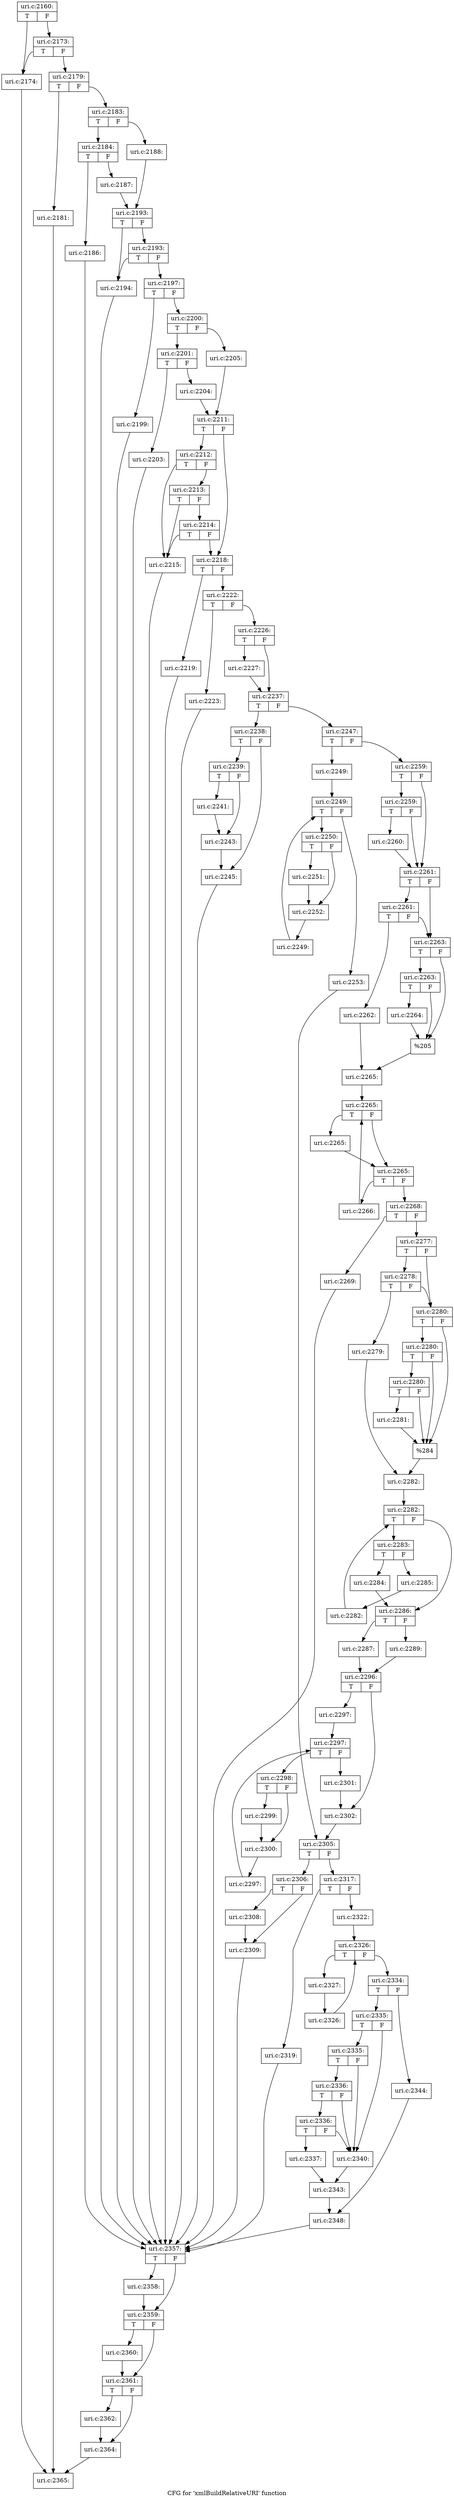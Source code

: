 digraph "CFG for 'xmlBuildRelativeURI' function" {
	label="CFG for 'xmlBuildRelativeURI' function";

	Node0x48a0300 [shape=record,label="{uri.c:2160:|{<s0>T|<s1>F}}"];
	Node0x48a0300:s0 -> Node0x48d8870;
	Node0x48a0300:s1 -> Node0x48d8910;
	Node0x48d8910 [shape=record,label="{uri.c:2173:|{<s0>T|<s1>F}}"];
	Node0x48d8910:s0 -> Node0x48d8870;
	Node0x48d8910:s1 -> Node0x48d88c0;
	Node0x48d8870 [shape=record,label="{uri.c:2174:}"];
	Node0x48d8870 -> Node0x48a0630;
	Node0x48d88c0 [shape=record,label="{uri.c:2179:|{<s0>T|<s1>F}}"];
	Node0x48d88c0:s0 -> Node0x48d9240;
	Node0x48d88c0:s1 -> Node0x48d9290;
	Node0x48d9240 [shape=record,label="{uri.c:2181:}"];
	Node0x48d9240 -> Node0x48a0630;
	Node0x48d9290 [shape=record,label="{uri.c:2183:|{<s0>T|<s1>F}}"];
	Node0x48d9290:s0 -> Node0x48d96f0;
	Node0x48d9290:s1 -> Node0x48d9790;
	Node0x48d96f0 [shape=record,label="{uri.c:2184:|{<s0>T|<s1>F}}"];
	Node0x48d96f0:s0 -> Node0x48d9f70;
	Node0x48d96f0:s1 -> Node0x48d9fc0;
	Node0x48d9f70 [shape=record,label="{uri.c:2186:}"];
	Node0x48d9f70 -> Node0x48da180;
	Node0x48d9fc0 [shape=record,label="{uri.c:2187:}"];
	Node0x48d9fc0 -> Node0x48d9740;
	Node0x48d9790 [shape=record,label="{uri.c:2188:}"];
	Node0x48d9790 -> Node0x48d9740;
	Node0x48d9740 [shape=record,label="{uri.c:2193:|{<s0>T|<s1>F}}"];
	Node0x48d9740:s0 -> Node0x48db0c0;
	Node0x48d9740:s1 -> Node0x48db160;
	Node0x48db160 [shape=record,label="{uri.c:2193:|{<s0>T|<s1>F}}"];
	Node0x48db160:s0 -> Node0x48db0c0;
	Node0x48db160:s1 -> Node0x48db110;
	Node0x48db0c0 [shape=record,label="{uri.c:2194:}"];
	Node0x48db0c0 -> Node0x48da180;
	Node0x48db110 [shape=record,label="{uri.c:2197:|{<s0>T|<s1>F}}"];
	Node0x48db110:s0 -> Node0x48dbce0;
	Node0x48db110:s1 -> Node0x48dbd30;
	Node0x48dbce0 [shape=record,label="{uri.c:2199:}"];
	Node0x48dbce0 -> Node0x48da180;
	Node0x48dbd30 [shape=record,label="{uri.c:2200:|{<s0>T|<s1>F}}"];
	Node0x48dbd30:s0 -> Node0x48dc0e0;
	Node0x48dbd30:s1 -> Node0x48dc180;
	Node0x48dc0e0 [shape=record,label="{uri.c:2201:|{<s0>T|<s1>F}}"];
	Node0x48dc0e0:s0 -> Node0x48dc960;
	Node0x48dc0e0:s1 -> Node0x48dc9b0;
	Node0x48dc960 [shape=record,label="{uri.c:2203:}"];
	Node0x48dc960 -> Node0x48da180;
	Node0x48dc9b0 [shape=record,label="{uri.c:2204:}"];
	Node0x48dc9b0 -> Node0x48dc130;
	Node0x48dc180 [shape=record,label="{uri.c:2205:}"];
	Node0x48dc180 -> Node0x48dc130;
	Node0x48dc130 [shape=record,label="{uri.c:2211:|{<s0>T|<s1>F}}"];
	Node0x48dc130:s0 -> Node0x48dd2e0;
	Node0x48dc130:s1 -> Node0x48dd290;
	Node0x48dd2e0 [shape=record,label="{uri.c:2212:|{<s0>T|<s1>F}}"];
	Node0x48dd2e0:s0 -> Node0x48dd240;
	Node0x48dd2e0:s1 -> Node0x48dd770;
	Node0x48dd770 [shape=record,label="{uri.c:2213:|{<s0>T|<s1>F}}"];
	Node0x48dd770:s0 -> Node0x48dd240;
	Node0x48dd770:s1 -> Node0x48dd720;
	Node0x48dd720 [shape=record,label="{uri.c:2214:|{<s0>T|<s1>F}}"];
	Node0x48dd720:s0 -> Node0x48dd240;
	Node0x48dd720:s1 -> Node0x48dd290;
	Node0x48dd240 [shape=record,label="{uri.c:2215:}"];
	Node0x48dd240 -> Node0x48da180;
	Node0x48dd290 [shape=record,label="{uri.c:2218:|{<s0>T|<s1>F}}"];
	Node0x48dd290:s0 -> Node0x48de360;
	Node0x48dd290:s1 -> Node0x48df0f0;
	Node0x48de360 [shape=record,label="{uri.c:2219:}"];
	Node0x48de360 -> Node0x48da180;
	Node0x48df0f0 [shape=record,label="{uri.c:2222:|{<s0>T|<s1>F}}"];
	Node0x48df0f0:s0 -> Node0x48dfae0;
	Node0x48df0f0:s1 -> Node0x48dfb30;
	Node0x48dfae0 [shape=record,label="{uri.c:2223:}"];
	Node0x48dfae0 -> Node0x48da180;
	Node0x48dfb30 [shape=record,label="{uri.c:2226:|{<s0>T|<s1>F}}"];
	Node0x48dfb30:s0 -> Node0x48e03f0;
	Node0x48dfb30:s1 -> Node0x48e0440;
	Node0x48e03f0 [shape=record,label="{uri.c:2227:}"];
	Node0x48e03f0 -> Node0x48e0440;
	Node0x48e0440 [shape=record,label="{uri.c:2237:|{<s0>T|<s1>F}}"];
	Node0x48e0440:s0 -> Node0x48e0dc0;
	Node0x48e0440:s1 -> Node0x48e0e10;
	Node0x48e0dc0 [shape=record,label="{uri.c:2238:|{<s0>T|<s1>F}}"];
	Node0x48e0dc0:s0 -> Node0x48e1280;
	Node0x48e0dc0:s1 -> Node0x48e12d0;
	Node0x48e1280 [shape=record,label="{uri.c:2239:|{<s0>T|<s1>F}}"];
	Node0x48e1280:s0 -> Node0x48e1950;
	Node0x48e1280:s1 -> Node0x48e19a0;
	Node0x48e1950 [shape=record,label="{uri.c:2241:}"];
	Node0x48e1950 -> Node0x48e19a0;
	Node0x48e19a0 [shape=record,label="{uri.c:2243:}"];
	Node0x48e19a0 -> Node0x48e12d0;
	Node0x48e12d0 [shape=record,label="{uri.c:2245:}"];
	Node0x48e12d0 -> Node0x48da180;
	Node0x48e0e10 [shape=record,label="{uri.c:2247:|{<s0>T|<s1>F}}"];
	Node0x48e0e10:s0 -> Node0x48e2850;
	Node0x48e0e10:s1 -> Node0x48e28f0;
	Node0x48e2850 [shape=record,label="{uri.c:2249:}"];
	Node0x48e2850 -> Node0x48e2e90;
	Node0x48e2e90 [shape=record,label="{uri.c:2249:|{<s0>T|<s1>F}}"];
	Node0x48e2e90:s0 -> Node0x48e3090;
	Node0x48e2e90:s1 -> Node0x48e2d30;
	Node0x48e3090 [shape=record,label="{uri.c:2250:|{<s0>T|<s1>F}}"];
	Node0x48e3090:s0 -> Node0x48e3590;
	Node0x48e3090:s1 -> Node0x48e35e0;
	Node0x48e3590 [shape=record,label="{uri.c:2251:}"];
	Node0x48e3590 -> Node0x48e35e0;
	Node0x48e35e0 [shape=record,label="{uri.c:2252:}"];
	Node0x48e35e0 -> Node0x48e3040;
	Node0x48e3040 [shape=record,label="{uri.c:2249:}"];
	Node0x48e3040 -> Node0x48e2e90;
	Node0x48e2d30 [shape=record,label="{uri.c:2253:}"];
	Node0x48e2d30 -> Node0x48e28a0;
	Node0x48e28f0 [shape=record,label="{uri.c:2259:|{<s0>T|<s1>F}}"];
	Node0x48e28f0:s0 -> Node0x48e4340;
	Node0x48e28f0:s1 -> Node0x48e42f0;
	Node0x48e4340 [shape=record,label="{uri.c:2259:|{<s0>T|<s1>F}}"];
	Node0x48e4340:s0 -> Node0x48e42a0;
	Node0x48e4340:s1 -> Node0x48e42f0;
	Node0x48e42a0 [shape=record,label="{uri.c:2260:}"];
	Node0x48e42a0 -> Node0x48e42f0;
	Node0x48e42f0 [shape=record,label="{uri.c:2261:|{<s0>T|<s1>F}}"];
	Node0x48e42f0:s0 -> Node0x48e53c0;
	Node0x48e42f0:s1 -> Node0x48e5370;
	Node0x48e53c0 [shape=record,label="{uri.c:2261:|{<s0>T|<s1>F}}"];
	Node0x48e53c0:s0 -> Node0x48e52d0;
	Node0x48e53c0:s1 -> Node0x48e5370;
	Node0x48e52d0 [shape=record,label="{uri.c:2262:}"];
	Node0x48e52d0 -> Node0x48e5320;
	Node0x48e5370 [shape=record,label="{uri.c:2263:|{<s0>T|<s1>F}}"];
	Node0x48e5370:s0 -> Node0x48e5e50;
	Node0x48e5370:s1 -> Node0x48e5e00;
	Node0x48e5e50 [shape=record,label="{uri.c:2263:|{<s0>T|<s1>F}}"];
	Node0x48e5e50:s0 -> Node0x48e5db0;
	Node0x48e5e50:s1 -> Node0x48e5e00;
	Node0x48e5db0 [shape=record,label="{uri.c:2264:}"];
	Node0x48e5db0 -> Node0x48e5e00;
	Node0x48e5e00 [shape=record,label="{%205}"];
	Node0x48e5e00 -> Node0x48e5320;
	Node0x48e5320 [shape=record,label="{uri.c:2265:}"];
	Node0x48e5320 -> Node0x48e6ab0;
	Node0x48e6ab0 [shape=record,label="{uri.c:2265:|{<s0>T|<s1>F}}"];
	Node0x48e6ab0:s0 -> Node0x48e6da0;
	Node0x48e6ab0:s1 -> Node0x48e6d50;
	Node0x48e6da0 [shape=record,label="{uri.c:2265:}"];
	Node0x48e6da0 -> Node0x48e6d50;
	Node0x48e6d50 [shape=record,label="{uri.c:2265:|{<s0>T|<s1>F}}"];
	Node0x48e6d50:s0 -> Node0x48e7a50;
	Node0x48e6d50:s1 -> Node0x48e6cd0;
	Node0x48e7a50 [shape=record,label="{uri.c:2266:}"];
	Node0x48e7a50 -> Node0x48e6ab0;
	Node0x48e6cd0 [shape=record,label="{uri.c:2268:|{<s0>T|<s1>F}}"];
	Node0x48e6cd0:s0 -> Node0x48e7d60;
	Node0x48e6cd0:s1 -> Node0x48e7db0;
	Node0x48e7d60 [shape=record,label="{uri.c:2269:}"];
	Node0x48e7d60 -> Node0x48da180;
	Node0x48e7db0 [shape=record,label="{uri.c:2277:|{<s0>T|<s1>F}}"];
	Node0x48e7db0:s0 -> Node0x48e8cd0;
	Node0x48e7db0:s1 -> Node0x48e8c80;
	Node0x48e8cd0 [shape=record,label="{uri.c:2278:|{<s0>T|<s1>F}}"];
	Node0x48e8cd0:s0 -> Node0x48e8be0;
	Node0x48e8cd0:s1 -> Node0x48e8c80;
	Node0x48e8be0 [shape=record,label="{uri.c:2279:}"];
	Node0x48e8be0 -> Node0x48e8c30;
	Node0x48e8c80 [shape=record,label="{uri.c:2280:|{<s0>T|<s1>F}}"];
	Node0x48e8c80:s0 -> Node0x48e98a0;
	Node0x48e8c80:s1 -> Node0x48e97d0;
	Node0x48e98a0 [shape=record,label="{uri.c:2280:|{<s0>T|<s1>F}}"];
	Node0x48e98a0:s0 -> Node0x48e9820;
	Node0x48e98a0:s1 -> Node0x48e97d0;
	Node0x48e9820 [shape=record,label="{uri.c:2280:|{<s0>T|<s1>F}}"];
	Node0x48e9820:s0 -> Node0x48e9780;
	Node0x48e9820:s1 -> Node0x48e97d0;
	Node0x48e9780 [shape=record,label="{uri.c:2281:}"];
	Node0x48e9780 -> Node0x48e97d0;
	Node0x48e97d0 [shape=record,label="{%284}"];
	Node0x48e97d0 -> Node0x48e8c30;
	Node0x48e8c30 [shape=record,label="{uri.c:2282:}"];
	Node0x48e8c30 -> Node0x48eab10;
	Node0x48eab10 [shape=record,label="{uri.c:2282:|{<s0>T|<s1>F}}"];
	Node0x48eab10:s0 -> Node0x48eadf0;
	Node0x48eab10:s1 -> Node0x48eaa80;
	Node0x48eadf0 [shape=record,label="{uri.c:2283:|{<s0>T|<s1>F}}"];
	Node0x48eadf0:s0 -> Node0x48eb130;
	Node0x48eadf0:s1 -> Node0x48eb180;
	Node0x48eb130 [shape=record,label="{uri.c:2284:}"];
	Node0x48eb130 -> Node0x48eaa80;
	Node0x48eb180 [shape=record,label="{uri.c:2285:}"];
	Node0x48eb180 -> Node0x48ead60;
	Node0x48ead60 [shape=record,label="{uri.c:2282:}"];
	Node0x48ead60 -> Node0x48eab10;
	Node0x48eaa80 [shape=record,label="{uri.c:2286:|{<s0>T|<s1>F}}"];
	Node0x48eaa80:s0 -> Node0x48ebad0;
	Node0x48eaa80:s1 -> Node0x48ebb70;
	Node0x48ebad0 [shape=record,label="{uri.c:2287:}"];
	Node0x48ebad0 -> Node0x48ebb20;
	Node0x48ebb70 [shape=record,label="{uri.c:2289:}"];
	Node0x48ebb70 -> Node0x48ebb20;
	Node0x48ebb20 [shape=record,label="{uri.c:2296:|{<s0>T|<s1>F}}"];
	Node0x48ebb20:s0 -> Node0x48eca00;
	Node0x48ebb20:s1 -> Node0x48eca50;
	Node0x48eca00 [shape=record,label="{uri.c:2297:}"];
	Node0x48eca00 -> Node0x48ed440;
	Node0x48ed440 [shape=record,label="{uri.c:2297:|{<s0>T|<s1>F}}"];
	Node0x48ed440:s0 -> Node0x48ed6c0;
	Node0x48ed440:s1 -> Node0x48ed3b0;
	Node0x48ed6c0 [shape=record,label="{uri.c:2298:|{<s0>T|<s1>F}}"];
	Node0x48ed6c0:s0 -> Node0x48edc40;
	Node0x48ed6c0:s1 -> Node0x48edc90;
	Node0x48edc40 [shape=record,label="{uri.c:2299:}"];
	Node0x48edc40 -> Node0x48edc90;
	Node0x48edc90 [shape=record,label="{uri.c:2300:}"];
	Node0x48edc90 -> Node0x48ed630;
	Node0x48ed630 [shape=record,label="{uri.c:2297:}"];
	Node0x48ed630 -> Node0x48ed440;
	Node0x48ed3b0 [shape=record,label="{uri.c:2301:}"];
	Node0x48ed3b0 -> Node0x48eca50;
	Node0x48eca50 [shape=record,label="{uri.c:2302:}"];
	Node0x48eca50 -> Node0x48e28a0;
	Node0x48e28a0 [shape=record,label="{uri.c:2305:|{<s0>T|<s1>F}}"];
	Node0x48e28a0:s0 -> Node0x48eeb60;
	Node0x48e28a0:s1 -> Node0x48eebb0;
	Node0x48eeb60 [shape=record,label="{uri.c:2306:|{<s0>T|<s1>F}}"];
	Node0x48eeb60:s0 -> Node0x48eef70;
	Node0x48eeb60:s1 -> Node0x48eefc0;
	Node0x48eef70 [shape=record,label="{uri.c:2308:}"];
	Node0x48eef70 -> Node0x48eefc0;
	Node0x48eefc0 [shape=record,label="{uri.c:2309:}"];
	Node0x48eefc0 -> Node0x48da180;
	Node0x48eebb0 [shape=record,label="{uri.c:2317:|{<s0>T|<s1>F}}"];
	Node0x48eebb0:s0 -> Node0x48efbe0;
	Node0x48eebb0:s1 -> Node0x48efc30;
	Node0x48efbe0 [shape=record,label="{uri.c:2319:}"];
	Node0x48efbe0 -> Node0x48da180;
	Node0x48efc30 [shape=record,label="{uri.c:2322:}"];
	Node0x48efc30 -> Node0x48f0900;
	Node0x48f0900 [shape=record,label="{uri.c:2326:|{<s0>T|<s1>F}}"];
	Node0x48f0900:s0 -> Node0x48f0bb0;
	Node0x48f0900:s1 -> Node0x48f08b0;
	Node0x48f0bb0 [shape=record,label="{uri.c:2327:}"];
	Node0x48f0bb0 -> Node0x48f0b20;
	Node0x48f0b20 [shape=record,label="{uri.c:2326:}"];
	Node0x48f0b20 -> Node0x48f0900;
	Node0x48f08b0 [shape=record,label="{uri.c:2334:|{<s0>T|<s1>F}}"];
	Node0x48f08b0:s0 -> Node0x48f1a00;
	Node0x48f08b0:s1 -> Node0x48f1aa0;
	Node0x48f1a00 [shape=record,label="{uri.c:2335:|{<s0>T|<s1>F}}"];
	Node0x48f1a00:s0 -> Node0x48f2050;
	Node0x48f1a00:s1 -> Node0x48f1f00;
	Node0x48f2050 [shape=record,label="{uri.c:2335:|{<s0>T|<s1>F}}"];
	Node0x48f2050:s0 -> Node0x48f1fd0;
	Node0x48f2050:s1 -> Node0x48f1f00;
	Node0x48f1fd0 [shape=record,label="{uri.c:2336:|{<s0>T|<s1>F}}"];
	Node0x48f1fd0:s0 -> Node0x48f1f50;
	Node0x48f1fd0:s1 -> Node0x48f1f00;
	Node0x48f1f50 [shape=record,label="{uri.c:2336:|{<s0>T|<s1>F}}"];
	Node0x48f1f50:s0 -> Node0x48f1e60;
	Node0x48f1f50:s1 -> Node0x48f1f00;
	Node0x48f1e60 [shape=record,label="{uri.c:2337:}"];
	Node0x48f1e60 -> Node0x48f1eb0;
	Node0x48f1f00 [shape=record,label="{uri.c:2340:}"];
	Node0x48f1f00 -> Node0x48f1eb0;
	Node0x48f1eb0 [shape=record,label="{uri.c:2343:}"];
	Node0x48f1eb0 -> Node0x48f1a50;
	Node0x48f1aa0 [shape=record,label="{uri.c:2344:}"];
	Node0x48f1aa0 -> Node0x48f1a50;
	Node0x48f1a50 [shape=record,label="{uri.c:2348:}"];
	Node0x48f1a50 -> Node0x48da180;
	Node0x48da180 [shape=record,label="{uri.c:2357:|{<s0>T|<s1>F}}"];
	Node0x48da180:s0 -> Node0x48f3180;
	Node0x48da180:s1 -> Node0x48f4d30;
	Node0x48f3180 [shape=record,label="{uri.c:2358:}"];
	Node0x48f3180 -> Node0x48f4d30;
	Node0x48f4d30 [shape=record,label="{uri.c:2359:|{<s0>T|<s1>F}}"];
	Node0x48f4d30:s0 -> Node0x48f52f0;
	Node0x48f4d30:s1 -> Node0x48f5340;
	Node0x48f52f0 [shape=record,label="{uri.c:2360:}"];
	Node0x48f52f0 -> Node0x48f5340;
	Node0x48f5340 [shape=record,label="{uri.c:2361:|{<s0>T|<s1>F}}"];
	Node0x48f5340:s0 -> Node0x48f5810;
	Node0x48f5340:s1 -> Node0x48f5860;
	Node0x48f5810 [shape=record,label="{uri.c:2362:}"];
	Node0x48f5810 -> Node0x48f5860;
	Node0x48f5860 [shape=record,label="{uri.c:2364:}"];
	Node0x48f5860 -> Node0x48a0630;
	Node0x48a0630 [shape=record,label="{uri.c:2365:}"];
}
